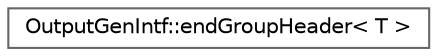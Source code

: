 digraph "Graphical Class Hierarchy"
{
 // INTERACTIVE_SVG=YES
 // LATEX_PDF_SIZE
  bgcolor="transparent";
  edge [fontname=Helvetica,fontsize=10,labelfontname=Helvetica,labelfontsize=10];
  node [fontname=Helvetica,fontsize=10,shape=box,height=0.2,width=0.4];
  rankdir="LR";
  Node0 [label="OutputGenIntf::endGroupHeader\< T \>",height=0.2,width=0.4,color="grey40", fillcolor="white", style="filled",URL="$d6/d38/struct_output_gen_intf_1_1end_group_header.html",tooltip=" "];
}
